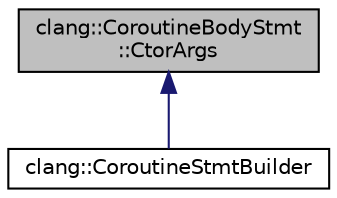 digraph "clang::CoroutineBodyStmt::CtorArgs"
{
 // LATEX_PDF_SIZE
  bgcolor="transparent";
  edge [fontname="Helvetica",fontsize="10",labelfontname="Helvetica",labelfontsize="10"];
  node [fontname="Helvetica",fontsize="10",shape=record];
  Node1 [label="clang::CoroutineBodyStmt\l::CtorArgs",height=0.2,width=0.4,color="black", fillcolor="grey75", style="filled", fontcolor="black",tooltip=" "];
  Node1 -> Node2 [dir="back",color="midnightblue",fontsize="10",style="solid",fontname="Helvetica"];
  Node2 [label="clang::CoroutineStmtBuilder",height=0.2,width=0.4,color="black",URL="$classclang_1_1CoroutineStmtBuilder.html",tooltip=" "];
}
